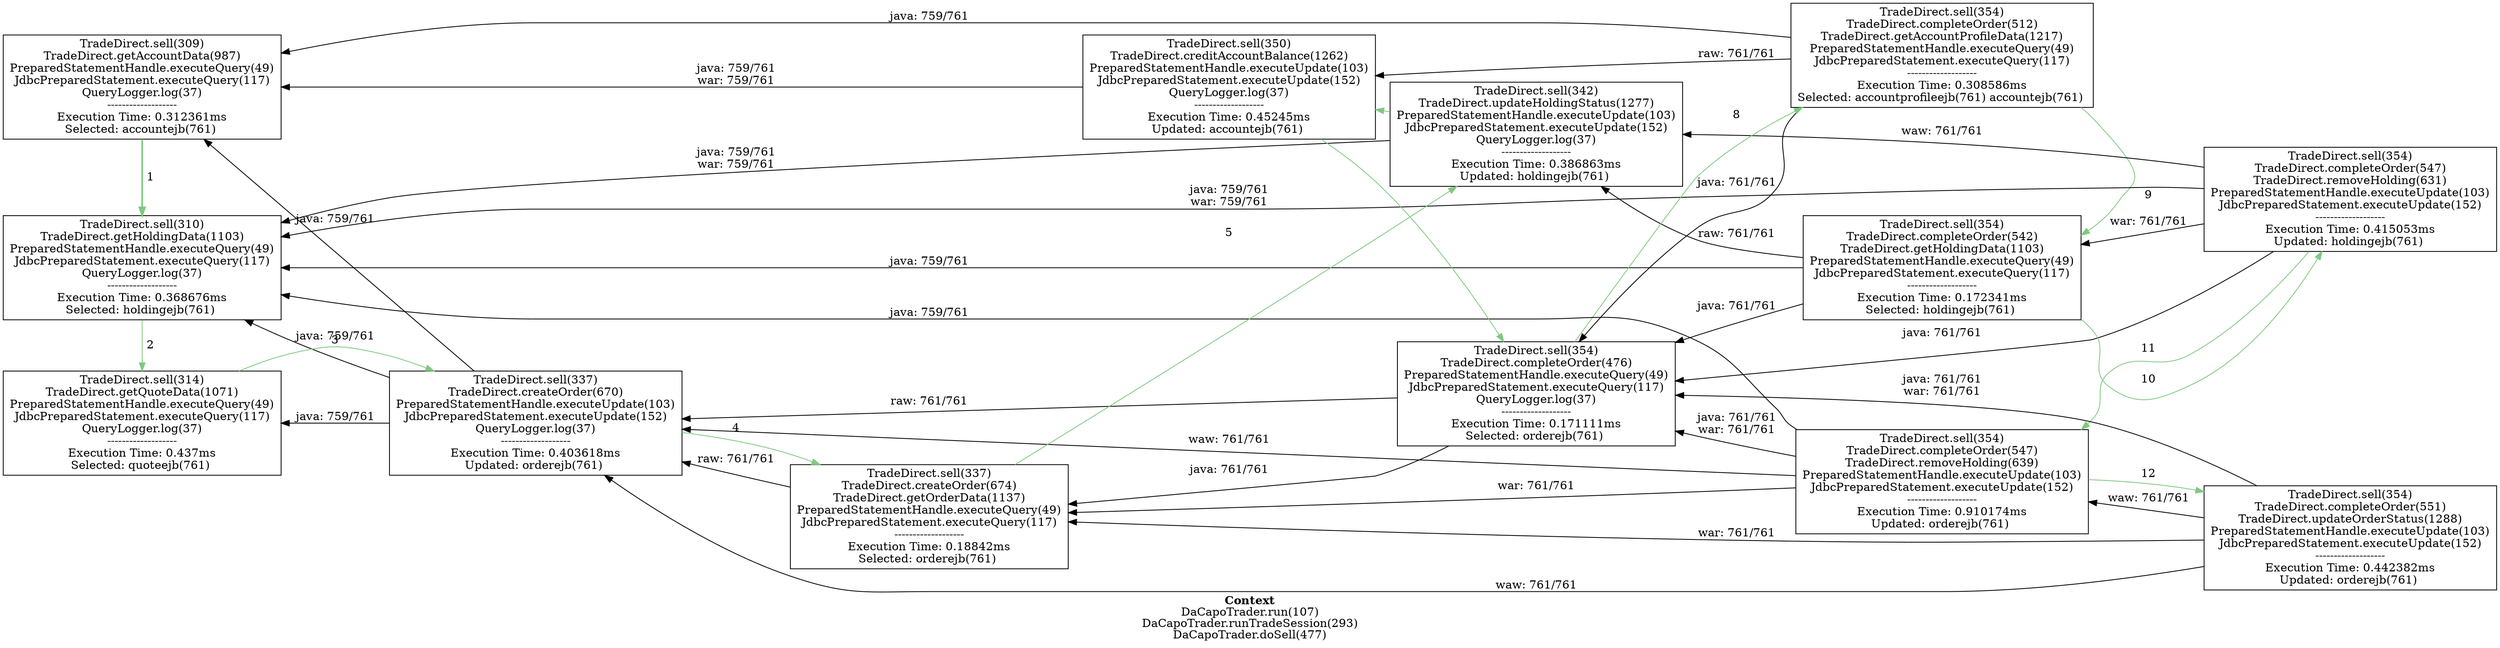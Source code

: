 digraph 1535839050 { 
label=<<font face="Times-Bold">Context</font><br/>DaCapoTrader.run(107)<br/>DaCapoTrader.runTradeSession(293)<br/>DaCapoTrader.doSell(477)>;rankdir=RL;
1 [label="TradeDirect.sell(354)\nTradeDirect.completeOrder(512)\nTradeDirect.getAccountProfileData(1217)\nPreparedStatementHandle.executeQuery(49)\nJdbcPreparedStatement.executeQuery(117)\n-------------------\nExecution Time: 0.308586ms\nSelected: accountprofileejb(761) accountejb(761) \n", shape=box];
2 [label="TradeDirect.sell(309)\nTradeDirect.getAccountData(987)\nPreparedStatementHandle.executeQuery(49)\nJdbcPreparedStatement.executeQuery(117)\nQueryLogger.log(37)\n-------------------\nExecution Time: 0.312361ms\nSelected: accountejb(761) \n", shape=box];
3 [label="TradeDirect.sell(342)\nTradeDirect.updateHoldingStatus(1277)\nPreparedStatementHandle.executeUpdate(103)\nJdbcPreparedStatement.executeUpdate(152)\nQueryLogger.log(37)\n-------------------\nExecution Time: 0.386863ms\nUpdated: holdingejb(761) \n", shape=box];
4 [label="TradeDirect.sell(310)\nTradeDirect.getHoldingData(1103)\nPreparedStatementHandle.executeQuery(49)\nJdbcPreparedStatement.executeQuery(117)\nQueryLogger.log(37)\n-------------------\nExecution Time: 0.368676ms\nSelected: holdingejb(761) \n", shape=box];
5 [label="TradeDirect.sell(354)\nTradeDirect.completeOrder(547)\nTradeDirect.removeHolding(631)\nPreparedStatementHandle.executeUpdate(103)\nJdbcPreparedStatement.executeUpdate(152)\n-------------------\nExecution Time: 0.415053ms\nUpdated: holdingejb(761) \n", shape=box];
6 [label="TradeDirect.sell(354)\nTradeDirect.completeOrder(542)\nTradeDirect.getHoldingData(1103)\nPreparedStatementHandle.executeQuery(49)\nJdbcPreparedStatement.executeQuery(117)\n-------------------\nExecution Time: 0.172341ms\nSelected: holdingejb(761) \n", shape=box];
7 [label="TradeDirect.sell(337)\nTradeDirect.createOrder(670)\nPreparedStatementHandle.executeUpdate(103)\nJdbcPreparedStatement.executeUpdate(152)\nQueryLogger.log(37)\n-------------------\nExecution Time: 0.403618ms\nUpdated: orderejb(761) \n", shape=box];
8 [label="TradeDirect.sell(354)\nTradeDirect.completeOrder(476)\nPreparedStatementHandle.executeQuery(49)\nJdbcPreparedStatement.executeQuery(117)\nQueryLogger.log(37)\n-------------------\nExecution Time: 0.171111ms\nSelected: orderejb(761) \n", shape=box];
9 [label="TradeDirect.sell(354)\nTradeDirect.completeOrder(547)\nTradeDirect.removeHolding(639)\nPreparedStatementHandle.executeUpdate(103)\nJdbcPreparedStatement.executeUpdate(152)\n-------------------\nExecution Time: 0.910174ms\nUpdated: orderejb(761) \n", shape=box];
10 [label="TradeDirect.sell(350)\nTradeDirect.creditAccountBalance(1262)\nPreparedStatementHandle.executeUpdate(103)\nJdbcPreparedStatement.executeUpdate(152)\nQueryLogger.log(37)\n-------------------\nExecution Time: 0.45245ms\nUpdated: accountejb(761) \n", shape=box];
11 [label="TradeDirect.sell(337)\nTradeDirect.createOrder(674)\nTradeDirect.getOrderData(1137)\nPreparedStatementHandle.executeQuery(49)\nJdbcPreparedStatement.executeQuery(117)\n-------------------\nExecution Time: 0.18842ms\nSelected: orderejb(761) \n", shape=box];
12 [label="TradeDirect.sell(314)\nTradeDirect.getQuoteData(1071)\nPreparedStatementHandle.executeQuery(49)\nJdbcPreparedStatement.executeQuery(117)\nQueryLogger.log(37)\n-------------------\nExecution Time: 0.437ms\nSelected: quoteejb(761) \n", shape=box];
13 [label="TradeDirect.sell(354)\nTradeDirect.completeOrder(551)\nTradeDirect.updateOrderStatus(1288)\nPreparedStatementHandle.executeUpdate(103)\nJdbcPreparedStatement.executeUpdate(152)\n-------------------\nExecution Time: 0.442382ms\nUpdated: orderejb(761) \n", shape=box];
1 -> 2 [label="java: 759/761\n"];
1 -> 8 [label="java: 761/761\n"];
1 -> 10 [label="raw: 761/761\n"];
3 -> 4 [label="java: 759/761\nwar: 759/761\n"];
5 -> 6 [label="war: 761/761\n"];
5 -> 8 [label="java: 761/761\n"];
5 -> 3 [label="waw: 761/761\n"];
5 -> 4 [label="java: 759/761\nwar: 759/761\n"];
6 -> 8 [label="java: 761/761\n"];
6 -> 3 [label="raw: 761/761\n"];
6 -> 4 [label="java: 759/761\n"];
7 -> 2 [label="java: 759/761\n"];
7 -> 12 [label="java: 759/761\n"];
7 -> 4 [label="java: 759/761\n"];
8 -> 7 [label="raw: 761/761\n"];
8 -> 11 [label="java: 761/761\n"];
9 -> 7 [label="waw: 761/761\n"];
9 -> 8 [label="java: 761/761\nwar: 761/761\n"];
9 -> 11 [label="war: 761/761\n"];
9 -> 4 [label="java: 759/761\n"];
10 -> 2 [label="java: 759/761\nwar: 759/761\n"];
11 -> 7 [label="raw: 761/761\n"];
13 -> 7 [label="waw: 761/761\n"];
13 -> 8 [label="java: 761/761\nwar: 761/761\n"];
13 -> 9 [label="waw: 761/761\n"];
13 -> 11 [label="war: 761/761\n"];
2 -> 4 [constraint=false,color="#7FC97F",label="1",style="bold"];
4 -> 12 [constraint=false,color="#7FC97F",label="2"];
12 -> 7 [constraint=false,color="#7FC97F",label="3"];
7 -> 11 [constraint=false,color="#7FC97F",label="4"];
11 -> 3 [constraint=false,color="#7FC97F",label="5"];
3 -> 10 [constraint=false,color="#7FC97F",label="6"];
10 -> 8 [constraint=false,color="#7FC97F",label="7"];
8 -> 1 [constraint=false,color="#7FC97F",label="8"];
1 -> 6 [constraint=false,color="#7FC97F",label="9"];
6 -> 5 [constraint=false,color="#7FC97F",label="10"];
5 -> 9 [constraint=false,color="#7FC97F",label="11"];
9 -> 13 [constraint=false,color="#7FC97F",label="12"];
}

